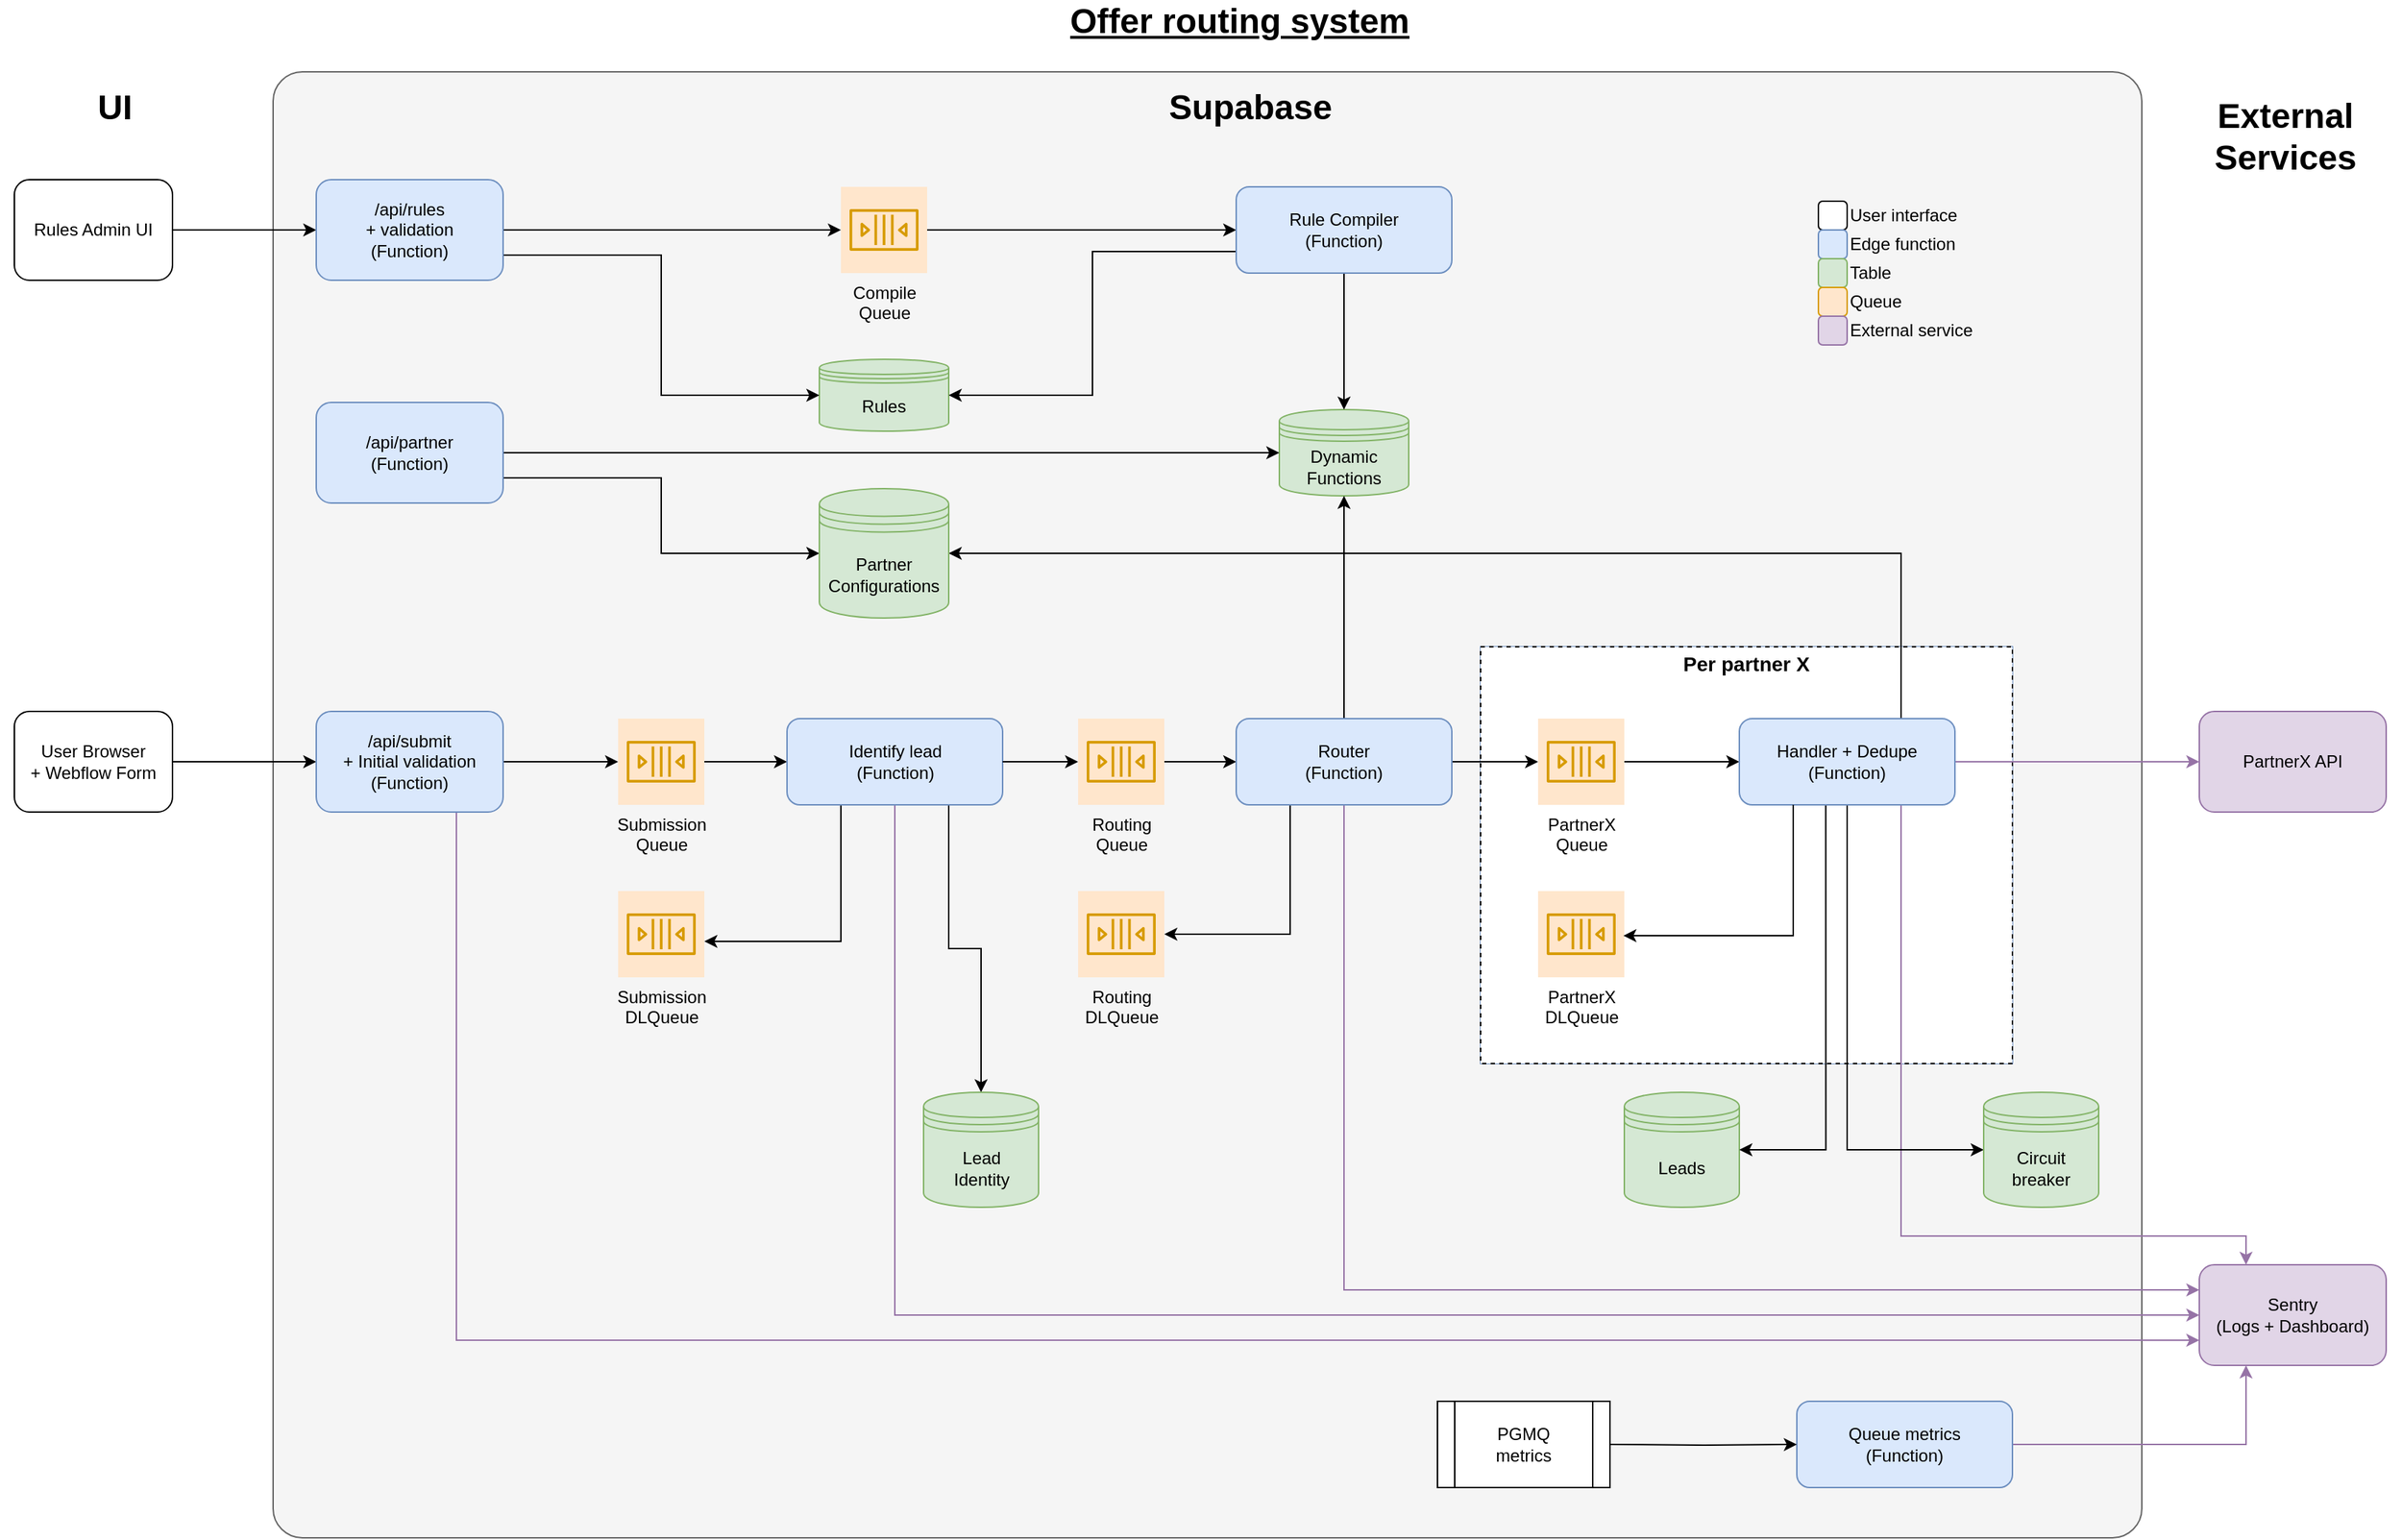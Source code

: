 <mxfile version="28.2.5">
  <diagram name="Page-1" id="9eDeHBoRNc1jH9MRTDb2">
    <mxGraphModel dx="1783" dy="1054" grid="1" gridSize="10" guides="1" tooltips="1" connect="1" arrows="1" fold="1" page="1" pageScale="1" pageWidth="850" pageHeight="1100" math="0" shadow="0">
      <root>
        <mxCell id="0" />
        <mxCell id="1" parent="0" />
        <mxCell id="FHG9pHrHQT706ERKXKWO-1" value="" style="rounded=1;whiteSpace=wrap;html=1;arcSize=2;fillColor=#f5f5f5;fontColor=#333333;strokeColor=#666666;movable=0;resizable=0;rotatable=0;deletable=0;editable=0;locked=1;connectable=0;" parent="1" vertex="1">
          <mxGeometry x="200" y="60" width="1300" height="1020" as="geometry" />
        </mxCell>
        <mxCell id="FHG9pHrHQT706ERKXKWO-2" value="" style="group;fillColor=#dae8fc;strokeColor=#6c8ebf;" parent="1" vertex="1" connectable="0">
          <mxGeometry x="1040" y="460" width="370" height="290" as="geometry" />
        </mxCell>
        <mxCell id="FHG9pHrHQT706ERKXKWO-3" value="" style="rounded=0;whiteSpace=wrap;html=1;dashed=1;" parent="FHG9pHrHQT706ERKXKWO-2" vertex="1">
          <mxGeometry width="370" height="290" as="geometry" />
        </mxCell>
        <mxCell id="FHG9pHrHQT706ERKXKWO-4" value="Per partner X" style="text;html=1;align=center;verticalAlign=middle;whiteSpace=wrap;rounded=0;fontStyle=1;fontSize=14;" parent="FHG9pHrHQT706ERKXKWO-2" vertex="1">
          <mxGeometry width="370" height="24.857" as="geometry" />
        </mxCell>
        <mxCell id="FHG9pHrHQT706ERKXKWO-5" style="edgeStyle=orthogonalEdgeStyle;rounded=0;orthogonalLoop=1;jettySize=auto;html=1;exitX=1;exitY=0.5;exitDx=0;exitDy=0;entryX=0;entryY=0.5;entryDx=0;entryDy=0;" parent="1" source="FHG9pHrHQT706ERKXKWO-6" target="FHG9pHrHQT706ERKXKWO-10" edge="1">
          <mxGeometry relative="1" as="geometry" />
        </mxCell>
        <mxCell id="FHG9pHrHQT706ERKXKWO-6" value="User Browser&#xa;+ Webflow Form" style="rounded=1;whiteSpace=wrap;html=1;fontSize=12;" parent="1" vertex="1">
          <mxGeometry x="20" y="505" width="110" height="70" as="geometry" />
        </mxCell>
        <mxCell id="FHG9pHrHQT706ERKXKWO-7" style="rounded=0;orthogonalLoop=1;jettySize=auto;html=1;exitX=1;exitY=0.5;exitDx=0;exitDy=0;" parent="1" source="FHG9pHrHQT706ERKXKWO-10" target="FHG9pHrHQT706ERKXKWO-20" edge="1">
          <mxGeometry relative="1" as="geometry">
            <mxPoint x="440" y="540" as="targetPoint" />
          </mxGeometry>
        </mxCell>
        <mxCell id="FHG9pHrHQT706ERKXKWO-8" style="edgeStyle=orthogonalEdgeStyle;rounded=0;orthogonalLoop=1;jettySize=auto;html=1;exitX=0.75;exitY=1;exitDx=0;exitDy=0;entryX=0;entryY=0.75;entryDx=0;entryDy=0;fillColor=#e1d5e7;strokeColor=#9673a6;" parent="1" source="FHG9pHrHQT706ERKXKWO-10" target="FHG9pHrHQT706ERKXKWO-14" edge="1">
          <mxGeometry relative="1" as="geometry" />
        </mxCell>
        <mxCell id="FHG9pHrHQT706ERKXKWO-10" value="/api/submit&lt;div&gt;+ Initial validation&lt;br&gt;&lt;div&gt;(Function)&lt;/div&gt;&lt;/div&gt;" style="rounded=1;whiteSpace=wrap;html=1;fontSize=12;fillColor=#dae8fc;strokeColor=#6c8ebf;" parent="1" vertex="1">
          <mxGeometry x="230" y="505" width="130" height="70" as="geometry" />
        </mxCell>
        <mxCell id="FHG9pHrHQT706ERKXKWO-11" value="Leads" style="shape=datastore;whiteSpace=wrap;html=1;fontSize=12;fillColor=#d5e8d4;strokeColor=#82b366;" parent="1" vertex="1">
          <mxGeometry x="1140" y="770" width="80" height="80" as="geometry" />
        </mxCell>
        <mxCell id="FHG9pHrHQT706ERKXKWO-12" style="rounded=0;orthogonalLoop=1;jettySize=auto;html=1;entryX=0;entryY=0.5;entryDx=0;entryDy=0;" parent="1" source="FHG9pHrHQT706ERKXKWO-20" target="FHG9pHrHQT706ERKXKWO-19" edge="1">
          <mxGeometry relative="1" as="geometry">
            <mxPoint x="590" y="540" as="sourcePoint" />
          </mxGeometry>
        </mxCell>
        <mxCell id="FHG9pHrHQT706ERKXKWO-13" value="PartnerX API" style="rounded=1;whiteSpace=wrap;html=1;fontSize=12;fillColor=#e1d5e7;strokeColor=#9673a6;" parent="1" vertex="1">
          <mxGeometry x="1540" y="505" width="130" height="70" as="geometry" />
        </mxCell>
        <mxCell id="FHG9pHrHQT706ERKXKWO-14" value="Sentry&lt;div&gt;(Logs + Dashboard)&lt;/div&gt;" style="rounded=1;whiteSpace=wrap;html=1;fillColor=#e1d5e7;strokeColor=#9673a6;fontSize=12" parent="1" vertex="1">
          <mxGeometry x="1540" y="890" width="130" height="70" as="geometry" />
        </mxCell>
        <mxCell id="FHG9pHrHQT706ERKXKWO-15" style="edgeStyle=orthogonalEdgeStyle;rounded=0;orthogonalLoop=1;jettySize=auto;html=1;exitX=0.25;exitY=1;exitDx=0;exitDy=0;" parent="1" source="FHG9pHrHQT706ERKXKWO-19" target="FHG9pHrHQT706ERKXKWO-21" edge="1">
          <mxGeometry relative="1" as="geometry">
            <Array as="points">
              <mxPoint x="595" y="665" />
            </Array>
          </mxGeometry>
        </mxCell>
        <mxCell id="FHG9pHrHQT706ERKXKWO-16" style="edgeStyle=orthogonalEdgeStyle;rounded=0;orthogonalLoop=1;jettySize=auto;html=1;exitX=1;exitY=0.5;exitDx=0;exitDy=0;" parent="1" source="FHG9pHrHQT706ERKXKWO-53" target="FHG9pHrHQT706ERKXKWO-35" edge="1">
          <mxGeometry relative="1" as="geometry" />
        </mxCell>
        <mxCell id="FHG9pHrHQT706ERKXKWO-17" style="edgeStyle=orthogonalEdgeStyle;rounded=0;orthogonalLoop=1;jettySize=auto;html=1;exitX=0.5;exitY=1;exitDx=0;exitDy=0;entryX=0;entryY=0.5;entryDx=0;entryDy=0;fillColor=#e1d5e7;strokeColor=#9673a6;" parent="1" source="FHG9pHrHQT706ERKXKWO-19" target="FHG9pHrHQT706ERKXKWO-14" edge="1">
          <mxGeometry relative="1" as="geometry" />
        </mxCell>
        <mxCell id="FHG9pHrHQT706ERKXKWO-18" style="edgeStyle=orthogonalEdgeStyle;rounded=0;orthogonalLoop=1;jettySize=auto;html=1;exitX=0.75;exitY=1;exitDx=0;exitDy=0;entryX=0.5;entryY=0;entryDx=0;entryDy=0;" parent="1" source="FHG9pHrHQT706ERKXKWO-19" target="FHG9pHrHQT706ERKXKWO-48" edge="1">
          <mxGeometry relative="1" as="geometry" />
        </mxCell>
        <mxCell id="FHG9pHrHQT706ERKXKWO-19" value="Identify lead&lt;div&gt;(Function)&lt;/div&gt;" style="rounded=1;whiteSpace=wrap;html=1;fillColor=#dae8fc;strokeColor=#6c8ebf;" parent="1" vertex="1">
          <mxGeometry x="557.5" y="510" width="150" height="60" as="geometry" />
        </mxCell>
        <mxCell id="FHG9pHrHQT706ERKXKWO-20" value="Submission&lt;div&gt;Queue&lt;/div&gt;" style="sketch=0;outlineConnect=0;strokeColor=#d79b00;fillColor=#ffe6cc;dashed=0;verticalLabelPosition=bottom;verticalAlign=top;align=center;html=1;fontSize=12;fontStyle=0;aspect=fixed;shape=mxgraph.aws4.resourceIcon;resIcon=mxgraph.aws4.queue;" parent="1" vertex="1">
          <mxGeometry x="440" y="510" width="60" height="60" as="geometry" />
        </mxCell>
        <mxCell id="FHG9pHrHQT706ERKXKWO-21" value="Submission&lt;div&gt;DLQueue&lt;/div&gt;" style="sketch=0;outlineConnect=0;strokeColor=#d79b00;fillColor=#ffe6cc;dashed=0;verticalLabelPosition=bottom;verticalAlign=top;align=center;html=1;fontSize=12;fontStyle=0;aspect=fixed;shape=mxgraph.aws4.resourceIcon;resIcon=mxgraph.aws4.queue;" parent="1" vertex="1">
          <mxGeometry x="440" y="630" width="60" height="60" as="geometry" />
        </mxCell>
        <mxCell id="FHG9pHrHQT706ERKXKWO-22" value="Rules" style="shape=datastore;whiteSpace=wrap;html=1;fontSize=12;fillColor=#d5e8d4;strokeColor=#82b366;" parent="1" vertex="1">
          <mxGeometry x="580" y="260" width="90" height="50" as="geometry" />
        </mxCell>
        <mxCell id="FHG9pHrHQT706ERKXKWO-23" style="edgeStyle=orthogonalEdgeStyle;rounded=0;orthogonalLoop=1;jettySize=auto;html=1;exitX=1;exitY=0.5;exitDx=0;exitDy=0;entryX=0;entryY=0.5;entryDx=0;entryDy=0;" parent="1" source="FHG9pHrHQT706ERKXKWO-24" target="FHG9pHrHQT706ERKXKWO-27" edge="1">
          <mxGeometry relative="1" as="geometry" />
        </mxCell>
        <mxCell id="FHG9pHrHQT706ERKXKWO-24" value="Rules Admin UI" style="rounded=1;whiteSpace=wrap;html=1;fontSize=12;" parent="1" vertex="1">
          <mxGeometry x="20" y="135" width="110" height="70" as="geometry" />
        </mxCell>
        <mxCell id="FHG9pHrHQT706ERKXKWO-25" style="edgeStyle=orthogonalEdgeStyle;rounded=0;orthogonalLoop=1;jettySize=auto;html=1;exitX=1;exitY=0.75;exitDx=0;exitDy=0;entryX=0;entryY=0.5;entryDx=0;entryDy=0;" parent="1" source="FHG9pHrHQT706ERKXKWO-27" target="FHG9pHrHQT706ERKXKWO-22" edge="1">
          <mxGeometry relative="1" as="geometry" />
        </mxCell>
        <mxCell id="FHG9pHrHQT706ERKXKWO-26" style="edgeStyle=orthogonalEdgeStyle;rounded=0;orthogonalLoop=1;jettySize=auto;html=1;exitX=1;exitY=0.5;exitDx=0;exitDy=0;" parent="1" source="FHG9pHrHQT706ERKXKWO-27" target="FHG9pHrHQT706ERKXKWO-29" edge="1">
          <mxGeometry relative="1" as="geometry" />
        </mxCell>
        <mxCell id="-AXDvyKxRIpU5BXK8RGJ-7" style="edgeStyle=orthogonalEdgeStyle;rounded=0;orthogonalLoop=1;jettySize=auto;html=1;exitX=1;exitY=0.75;exitDx=0;exitDy=0;entryX=0;entryY=0.5;entryDx=0;entryDy=0;" edge="1" parent="1" source="-AXDvyKxRIpU5BXK8RGJ-13" target="-AXDvyKxRIpU5BXK8RGJ-1">
          <mxGeometry relative="1" as="geometry">
            <mxPoint x="360" y="215.02" as="sourcePoint" />
            <mxPoint x="580.0" y="407.52" as="targetPoint" />
          </mxGeometry>
        </mxCell>
        <mxCell id="FHG9pHrHQT706ERKXKWO-27" value="/api/rules&lt;div&gt;+ validation&lt;br&gt;&lt;div&gt;(Function)&lt;/div&gt;&lt;/div&gt;" style="rounded=1;whiteSpace=wrap;html=1;fontSize=12;fillColor=#dae8fc;strokeColor=#6c8ebf;" parent="1" vertex="1">
          <mxGeometry x="230" y="135" width="130" height="70" as="geometry" />
        </mxCell>
        <mxCell id="FHG9pHrHQT706ERKXKWO-28" style="edgeStyle=orthogonalEdgeStyle;rounded=0;orthogonalLoop=1;jettySize=auto;html=1;entryX=0;entryY=0.5;entryDx=0;entryDy=0;" parent="1" source="FHG9pHrHQT706ERKXKWO-29" target="FHG9pHrHQT706ERKXKWO-33" edge="1">
          <mxGeometry relative="1" as="geometry" />
        </mxCell>
        <mxCell id="FHG9pHrHQT706ERKXKWO-29" value="Compile&lt;div&gt;Queue&lt;/div&gt;" style="sketch=0;outlineConnect=0;strokeColor=#d79b00;fillColor=#ffe6cc;dashed=0;verticalLabelPosition=bottom;verticalAlign=top;align=center;html=1;fontSize=12;fontStyle=0;aspect=fixed;shape=mxgraph.aws4.resourceIcon;resIcon=mxgraph.aws4.queue;" parent="1" vertex="1">
          <mxGeometry x="595" y="140" width="60" height="60" as="geometry" />
        </mxCell>
        <mxCell id="FHG9pHrHQT706ERKXKWO-30" value="Dynamic&lt;div&gt;Functions&lt;/div&gt;" style="shape=datastore;whiteSpace=wrap;html=1;fontSize=12;fillColor=#d5e8d4;strokeColor=#82b366;" parent="1" vertex="1">
          <mxGeometry x="900" y="295" width="90" height="60" as="geometry" />
        </mxCell>
        <mxCell id="FHG9pHrHQT706ERKXKWO-31" style="edgeStyle=orthogonalEdgeStyle;rounded=0;orthogonalLoop=1;jettySize=auto;html=1;exitX=0;exitY=0.75;exitDx=0;exitDy=0;entryX=1;entryY=0.5;entryDx=0;entryDy=0;" parent="1" source="FHG9pHrHQT706ERKXKWO-33" target="FHG9pHrHQT706ERKXKWO-22" edge="1">
          <mxGeometry relative="1" as="geometry" />
        </mxCell>
        <mxCell id="FHG9pHrHQT706ERKXKWO-32" style="edgeStyle=orthogonalEdgeStyle;rounded=0;orthogonalLoop=1;jettySize=auto;html=1;exitX=0.5;exitY=1;exitDx=0;exitDy=0;entryX=0.5;entryY=0;entryDx=0;entryDy=0;" parent="1" source="FHG9pHrHQT706ERKXKWO-33" target="FHG9pHrHQT706ERKXKWO-30" edge="1">
          <mxGeometry relative="1" as="geometry" />
        </mxCell>
        <mxCell id="FHG9pHrHQT706ERKXKWO-33" value="Rule Compiler&lt;div&gt;(Function)&lt;/div&gt;" style="rounded=1;whiteSpace=wrap;html=1;fillColor=#dae8fc;strokeColor=#6c8ebf;" parent="1" vertex="1">
          <mxGeometry x="870" y="140" width="150" height="60" as="geometry" />
        </mxCell>
        <mxCell id="FHG9pHrHQT706ERKXKWO-34" style="edgeStyle=orthogonalEdgeStyle;rounded=0;orthogonalLoop=1;jettySize=auto;html=1;entryX=0;entryY=0.5;entryDx=0;entryDy=0;" parent="1" source="FHG9pHrHQT706ERKXKWO-35" target="FHG9pHrHQT706ERKXKWO-41" edge="1">
          <mxGeometry relative="1" as="geometry" />
        </mxCell>
        <mxCell id="FHG9pHrHQT706ERKXKWO-35" value="PartnerX&lt;br&gt;&lt;div&gt;Queue&lt;/div&gt;" style="sketch=0;outlineConnect=0;strokeColor=#d79b00;fillColor=#ffe6cc;dashed=0;verticalLabelPosition=bottom;verticalAlign=top;align=center;html=1;fontSize=12;fontStyle=0;aspect=fixed;shape=mxgraph.aws4.resourceIcon;resIcon=mxgraph.aws4.queue;" parent="1" vertex="1">
          <mxGeometry x="1080" y="510" width="60" height="60" as="geometry" />
        </mxCell>
        <mxCell id="FHG9pHrHQT706ERKXKWO-36" value="PartnerX&lt;div&gt;DLQueue&lt;/div&gt;" style="sketch=0;outlineConnect=0;strokeColor=#d79b00;fillColor=#ffe6cc;dashed=0;verticalLabelPosition=bottom;verticalAlign=top;align=center;html=1;fontSize=12;fontStyle=0;aspect=fixed;shape=mxgraph.aws4.resourceIcon;resIcon=mxgraph.aws4.queue;" parent="1" vertex="1">
          <mxGeometry x="1080" y="630" width="60" height="60" as="geometry" />
        </mxCell>
        <mxCell id="FHG9pHrHQT706ERKXKWO-37" style="edgeStyle=orthogonalEdgeStyle;rounded=0;orthogonalLoop=1;jettySize=auto;html=1;exitX=1;exitY=0.5;exitDx=0;exitDy=0;entryX=0;entryY=0.5;entryDx=0;entryDy=0;fillColor=#e1d5e7;strokeColor=#9673a6;" parent="1" source="FHG9pHrHQT706ERKXKWO-41" target="FHG9pHrHQT706ERKXKWO-13" edge="1">
          <mxGeometry relative="1" as="geometry" />
        </mxCell>
        <mxCell id="FHG9pHrHQT706ERKXKWO-38" style="edgeStyle=orthogonalEdgeStyle;rounded=0;orthogonalLoop=1;jettySize=auto;html=1;exitX=0.75;exitY=1;exitDx=0;exitDy=0;entryX=0.25;entryY=0;entryDx=0;entryDy=0;fillColor=#e1d5e7;strokeColor=#9673a6;" parent="1" source="FHG9pHrHQT706ERKXKWO-41" target="FHG9pHrHQT706ERKXKWO-14" edge="1">
          <mxGeometry relative="1" as="geometry">
            <Array as="points">
              <mxPoint x="1333" y="870" />
              <mxPoint x="1573" y="870" />
            </Array>
          </mxGeometry>
        </mxCell>
        <mxCell id="FHG9pHrHQT706ERKXKWO-39" style="edgeStyle=orthogonalEdgeStyle;rounded=0;orthogonalLoop=1;jettySize=auto;html=1;exitX=0.5;exitY=1;exitDx=0;exitDy=0;entryX=0;entryY=0.5;entryDx=0;entryDy=0;" parent="1" source="FHG9pHrHQT706ERKXKWO-41" target="FHG9pHrHQT706ERKXKWO-56" edge="1">
          <mxGeometry relative="1" as="geometry" />
        </mxCell>
        <mxCell id="FHG9pHrHQT706ERKXKWO-40" style="edgeStyle=orthogonalEdgeStyle;rounded=0;orthogonalLoop=1;jettySize=auto;html=1;exitX=0.401;exitY=1.005;exitDx=0;exitDy=0;entryX=1;entryY=0.5;entryDx=0;entryDy=0;exitPerimeter=0;" parent="1" source="FHG9pHrHQT706ERKXKWO-41" target="FHG9pHrHQT706ERKXKWO-11" edge="1">
          <mxGeometry relative="1" as="geometry" />
        </mxCell>
        <mxCell id="-AXDvyKxRIpU5BXK8RGJ-6" style="edgeStyle=orthogonalEdgeStyle;rounded=0;orthogonalLoop=1;jettySize=auto;html=1;exitX=0.75;exitY=0;exitDx=0;exitDy=0;entryX=1;entryY=0.5;entryDx=0;entryDy=0;" edge="1" parent="1" source="FHG9pHrHQT706ERKXKWO-41" target="-AXDvyKxRIpU5BXK8RGJ-1">
          <mxGeometry relative="1" as="geometry" />
        </mxCell>
        <mxCell id="FHG9pHrHQT706ERKXKWO-41" value="Handler + Dedupe&lt;br&gt;&lt;div&gt;(Function)&lt;/div&gt;" style="rounded=1;whiteSpace=wrap;html=1;fillColor=#dae8fc;strokeColor=#6c8ebf;" parent="1" vertex="1">
          <mxGeometry x="1220" y="510" width="150" height="60" as="geometry" />
        </mxCell>
        <mxCell id="FHG9pHrHQT706ERKXKWO-42" style="edgeStyle=orthogonalEdgeStyle;rounded=0;orthogonalLoop=1;jettySize=auto;html=1;exitX=0.25;exitY=1;exitDx=0;exitDy=0;entryX=0.989;entryY=0.517;entryDx=0;entryDy=0;entryPerimeter=0;" parent="1" source="FHG9pHrHQT706ERKXKWO-41" target="FHG9pHrHQT706ERKXKWO-36" edge="1">
          <mxGeometry relative="1" as="geometry" />
        </mxCell>
        <mxCell id="FHG9pHrHQT706ERKXKWO-43" value="Offer routing system" style="text;html=1;align=center;verticalAlign=middle;whiteSpace=wrap;rounded=0;fontSize=24;fontStyle=5" parent="1" vertex="1">
          <mxGeometry x="560" y="10" width="625" height="30" as="geometry" />
        </mxCell>
        <mxCell id="FHG9pHrHQT706ERKXKWO-44" style="edgeStyle=orthogonalEdgeStyle;rounded=0;orthogonalLoop=1;jettySize=auto;html=1;exitX=1;exitY=0.5;exitDx=0;exitDy=0;entryX=0.25;entryY=1;entryDx=0;entryDy=0;fillColor=#e1d5e7;strokeColor=#9673a6;" parent="1" source="FHG9pHrHQT706ERKXKWO-45" target="FHG9pHrHQT706ERKXKWO-14" edge="1">
          <mxGeometry relative="1" as="geometry" />
        </mxCell>
        <mxCell id="FHG9pHrHQT706ERKXKWO-45" value="Queue metrics&lt;br&gt;&lt;div&gt;(Function)&lt;/div&gt;" style="rounded=1;whiteSpace=wrap;html=1;fillColor=#dae8fc;strokeColor=#6c8ebf;" parent="1" vertex="1">
          <mxGeometry x="1260" y="985" width="150" height="60" as="geometry" />
        </mxCell>
        <mxCell id="FHG9pHrHQT706ERKXKWO-46" value="" style="edgeStyle=orthogonalEdgeStyle;rounded=0;orthogonalLoop=1;jettySize=auto;html=1;" parent="1" target="FHG9pHrHQT706ERKXKWO-45" edge="1">
          <mxGeometry relative="1" as="geometry">
            <mxPoint x="1130" y="1015" as="sourcePoint" />
          </mxGeometry>
        </mxCell>
        <mxCell id="FHG9pHrHQT706ERKXKWO-48" value="Lead&lt;div&gt;Identity&lt;/div&gt;" style="shape=datastore;whiteSpace=wrap;html=1;fontSize=12;fillColor=#d5e8d4;strokeColor=#82b366;" parent="1" vertex="1">
          <mxGeometry x="652.5" y="770" width="80" height="80" as="geometry" />
        </mxCell>
        <mxCell id="FHG9pHrHQT706ERKXKWO-49" value="" style="edgeStyle=orthogonalEdgeStyle;rounded=0;orthogonalLoop=1;jettySize=auto;html=1;exitX=1;exitY=0.5;exitDx=0;exitDy=0;" parent="1" source="FHG9pHrHQT706ERKXKWO-55" target="FHG9pHrHQT706ERKXKWO-53" edge="1">
          <mxGeometry relative="1" as="geometry">
            <mxPoint x="690" y="505" as="sourcePoint" />
            <mxPoint x="1240" y="540" as="targetPoint" />
          </mxGeometry>
        </mxCell>
        <mxCell id="FHG9pHrHQT706ERKXKWO-50" style="edgeStyle=orthogonalEdgeStyle;rounded=0;orthogonalLoop=1;jettySize=auto;html=1;exitX=0.5;exitY=0;exitDx=0;exitDy=0;entryX=0.5;entryY=1;entryDx=0;entryDy=0;" parent="1" source="FHG9pHrHQT706ERKXKWO-53" target="FHG9pHrHQT706ERKXKWO-30" edge="1">
          <mxGeometry relative="1" as="geometry" />
        </mxCell>
        <mxCell id="FHG9pHrHQT706ERKXKWO-51" style="edgeStyle=orthogonalEdgeStyle;rounded=0;orthogonalLoop=1;jettySize=auto;html=1;exitX=0.5;exitY=1;exitDx=0;exitDy=0;entryX=0;entryY=0.25;entryDx=0;entryDy=0;fillColor=#e1d5e7;strokeColor=#9673a6;" parent="1" source="FHG9pHrHQT706ERKXKWO-53" target="FHG9pHrHQT706ERKXKWO-14" edge="1">
          <mxGeometry relative="1" as="geometry" />
        </mxCell>
        <mxCell id="FHG9pHrHQT706ERKXKWO-52" style="edgeStyle=orthogonalEdgeStyle;rounded=0;orthogonalLoop=1;jettySize=auto;html=1;exitX=0.25;exitY=1;exitDx=0;exitDy=0;" parent="1" source="FHG9pHrHQT706ERKXKWO-53" target="FHG9pHrHQT706ERKXKWO-61" edge="1">
          <mxGeometry relative="1" as="geometry">
            <Array as="points">
              <mxPoint x="908" y="660" />
            </Array>
          </mxGeometry>
        </mxCell>
        <mxCell id="FHG9pHrHQT706ERKXKWO-53" value="Router&lt;div&gt;(Function)&lt;/div&gt;" style="rounded=1;whiteSpace=wrap;html=1;fillColor=#dae8fc;strokeColor=#6c8ebf;" parent="1" vertex="1">
          <mxGeometry x="870" y="510" width="150" height="60" as="geometry" />
        </mxCell>
        <mxCell id="FHG9pHrHQT706ERKXKWO-54" value="" style="edgeStyle=orthogonalEdgeStyle;rounded=0;orthogonalLoop=1;jettySize=auto;html=1;exitX=1;exitY=0.5;exitDx=0;exitDy=0;" parent="1" source="FHG9pHrHQT706ERKXKWO-19" target="FHG9pHrHQT706ERKXKWO-55" edge="1">
          <mxGeometry relative="1" as="geometry">
            <mxPoint x="708" y="540" as="sourcePoint" />
            <mxPoint x="910" y="575" as="targetPoint" />
          </mxGeometry>
        </mxCell>
        <mxCell id="FHG9pHrHQT706ERKXKWO-55" value="Routing&lt;div&gt;Queue&lt;/div&gt;" style="sketch=0;outlineConnect=0;strokeColor=#d79b00;fillColor=#ffe6cc;dashed=0;verticalLabelPosition=bottom;verticalAlign=top;align=center;html=1;fontSize=12;fontStyle=0;aspect=fixed;shape=mxgraph.aws4.resourceIcon;resIcon=mxgraph.aws4.queue;" parent="1" vertex="1">
          <mxGeometry x="760" y="510" width="60" height="60" as="geometry" />
        </mxCell>
        <mxCell id="FHG9pHrHQT706ERKXKWO-56" value="Circuit breaker" style="shape=datastore;whiteSpace=wrap;html=1;fontSize=12;fillColor=#d5e8d4;strokeColor=#82b366;" parent="1" vertex="1">
          <mxGeometry x="1390" y="770" width="80" height="80" as="geometry" />
        </mxCell>
        <mxCell id="FHG9pHrHQT706ERKXKWO-57" style="edgeStyle=orthogonalEdgeStyle;rounded=0;orthogonalLoop=1;jettySize=auto;html=1;exitX=0.5;exitY=1;exitDx=0;exitDy=0;" parent="1" source="FHG9pHrHQT706ERKXKWO-43" target="FHG9pHrHQT706ERKXKWO-43" edge="1">
          <mxGeometry relative="1" as="geometry" />
        </mxCell>
        <mxCell id="FHG9pHrHQT706ERKXKWO-58" value="Supabase" style="text;html=1;align=center;verticalAlign=middle;whiteSpace=wrap;rounded=0;fontSize=24;fontStyle=1" parent="1" vertex="1">
          <mxGeometry x="720" y="70" width="320" height="30" as="geometry" />
        </mxCell>
        <mxCell id="FHG9pHrHQT706ERKXKWO-59" value="UI" style="text;html=1;align=center;verticalAlign=middle;whiteSpace=wrap;rounded=0;fontSize=24;fontStyle=1" parent="1" vertex="1">
          <mxGeometry x="10" y="70" width="160" height="30" as="geometry" />
        </mxCell>
        <mxCell id="FHG9pHrHQT706ERKXKWO-60" value="External&lt;div&gt;Services&lt;/div&gt;" style="text;html=1;align=center;verticalAlign=middle;whiteSpace=wrap;rounded=0;fontSize=24;fontStyle=1" parent="1" vertex="1">
          <mxGeometry x="1520" y="80" width="160" height="50" as="geometry" />
        </mxCell>
        <mxCell id="FHG9pHrHQT706ERKXKWO-61" value="Routing&lt;div&gt;DLQueue&lt;/div&gt;" style="sketch=0;outlineConnect=0;strokeColor=#d79b00;fillColor=#ffe6cc;dashed=0;verticalLabelPosition=bottom;verticalAlign=top;align=center;html=1;fontSize=12;fontStyle=0;aspect=fixed;shape=mxgraph.aws4.resourceIcon;resIcon=mxgraph.aws4.queue;" parent="1" vertex="1">
          <mxGeometry x="760" y="630" width="60" height="60" as="geometry" />
        </mxCell>
        <mxCell id="-AXDvyKxRIpU5BXK8RGJ-1" value="Partner&lt;div&gt;Configurations&lt;/div&gt;" style="shape=datastore;whiteSpace=wrap;html=1;fontSize=12;fillColor=#d5e8d4;strokeColor=#82b366;" vertex="1" parent="1">
          <mxGeometry x="580" y="350" width="90" height="90" as="geometry" />
        </mxCell>
        <mxCell id="-AXDvyKxRIpU5BXK8RGJ-9" value="PGMQ&lt;div&gt;metrics&lt;/div&gt;" style="shape=process;whiteSpace=wrap;html=1;backgroundOutline=1;" vertex="1" parent="1">
          <mxGeometry x="1010" y="985" width="120" height="60" as="geometry" />
        </mxCell>
        <mxCell id="-AXDvyKxRIpU5BXK8RGJ-14" style="edgeStyle=orthogonalEdgeStyle;rounded=0;orthogonalLoop=1;jettySize=auto;html=1;exitX=1;exitY=0.5;exitDx=0;exitDy=0;entryX=0;entryY=0.5;entryDx=0;entryDy=0;" edge="1" parent="1" source="-AXDvyKxRIpU5BXK8RGJ-13" target="FHG9pHrHQT706ERKXKWO-30">
          <mxGeometry relative="1" as="geometry" />
        </mxCell>
        <mxCell id="-AXDvyKxRIpU5BXK8RGJ-13" value="/api/partner&lt;div&gt;&lt;div&gt;(Function)&lt;/div&gt;&lt;/div&gt;" style="rounded=1;whiteSpace=wrap;html=1;fontSize=12;fillColor=#dae8fc;strokeColor=#6c8ebf;" vertex="1" parent="1">
          <mxGeometry x="230" y="290" width="130" height="70" as="geometry" />
        </mxCell>
        <mxCell id="-AXDvyKxRIpU5BXK8RGJ-15" value="" style="group" vertex="1" connectable="0" parent="1">
          <mxGeometry x="1275" y="150" width="155" height="100" as="geometry" />
        </mxCell>
        <mxCell id="FHG9pHrHQT706ERKXKWO-63" value="" style="group" parent="-AXDvyKxRIpU5BXK8RGJ-15" vertex="1" connectable="0">
          <mxGeometry width="155" height="20" as="geometry" />
        </mxCell>
        <mxCell id="FHG9pHrHQT706ERKXKWO-64" value="" style="rounded=1;whiteSpace=wrap;html=1;" parent="FHG9pHrHQT706ERKXKWO-63" vertex="1">
          <mxGeometry width="20" height="20" as="geometry" />
        </mxCell>
        <mxCell id="FHG9pHrHQT706ERKXKWO-65" value="User interface" style="text;html=1;align=left;verticalAlign=middle;whiteSpace=wrap;rounded=0;" parent="FHG9pHrHQT706ERKXKWO-63" vertex="1">
          <mxGeometry x="20" width="135" height="20" as="geometry" />
        </mxCell>
        <mxCell id="FHG9pHrHQT706ERKXKWO-66" value="" style="group" parent="-AXDvyKxRIpU5BXK8RGJ-15" vertex="1" connectable="0">
          <mxGeometry y="20" width="155" height="20" as="geometry" />
        </mxCell>
        <mxCell id="FHG9pHrHQT706ERKXKWO-67" value="" style="rounded=1;whiteSpace=wrap;html=1;fillColor=#dae8fc;strokeColor=#6c8ebf;" parent="FHG9pHrHQT706ERKXKWO-66" vertex="1">
          <mxGeometry width="20" height="20" as="geometry" />
        </mxCell>
        <mxCell id="FHG9pHrHQT706ERKXKWO-68" value="Edge function" style="text;html=1;align=left;verticalAlign=middle;whiteSpace=wrap;rounded=0;" parent="FHG9pHrHQT706ERKXKWO-66" vertex="1">
          <mxGeometry x="20" width="135" height="20" as="geometry" />
        </mxCell>
        <mxCell id="FHG9pHrHQT706ERKXKWO-69" value="" style="group" parent="-AXDvyKxRIpU5BXK8RGJ-15" vertex="1" connectable="0">
          <mxGeometry y="40" width="155" height="20" as="geometry" />
        </mxCell>
        <mxCell id="FHG9pHrHQT706ERKXKWO-70" value="" style="rounded=1;whiteSpace=wrap;html=1;fillColor=#d5e8d4;strokeColor=#82b366;" parent="FHG9pHrHQT706ERKXKWO-69" vertex="1">
          <mxGeometry width="20" height="20" as="geometry" />
        </mxCell>
        <mxCell id="FHG9pHrHQT706ERKXKWO-71" value="Table" style="text;html=1;align=left;verticalAlign=middle;whiteSpace=wrap;rounded=0;" parent="FHG9pHrHQT706ERKXKWO-69" vertex="1">
          <mxGeometry x="20" width="135" height="20" as="geometry" />
        </mxCell>
        <mxCell id="FHG9pHrHQT706ERKXKWO-72" value="" style="group" parent="-AXDvyKxRIpU5BXK8RGJ-15" vertex="1" connectable="0">
          <mxGeometry y="60" width="155" height="20" as="geometry" />
        </mxCell>
        <mxCell id="FHG9pHrHQT706ERKXKWO-73" value="" style="rounded=1;whiteSpace=wrap;html=1;fillColor=#ffe6cc;strokeColor=#d79b00;" parent="FHG9pHrHQT706ERKXKWO-72" vertex="1">
          <mxGeometry width="20" height="20" as="geometry" />
        </mxCell>
        <mxCell id="FHG9pHrHQT706ERKXKWO-74" value="Queue" style="text;html=1;align=left;verticalAlign=middle;whiteSpace=wrap;rounded=0;" parent="FHG9pHrHQT706ERKXKWO-72" vertex="1">
          <mxGeometry x="20" width="135" height="20" as="geometry" />
        </mxCell>
        <mxCell id="FHG9pHrHQT706ERKXKWO-75" value="" style="group" parent="-AXDvyKxRIpU5BXK8RGJ-15" vertex="1" connectable="0">
          <mxGeometry y="80" width="155" height="20" as="geometry" />
        </mxCell>
        <mxCell id="FHG9pHrHQT706ERKXKWO-76" value="" style="rounded=1;whiteSpace=wrap;html=1;fillColor=#e1d5e7;strokeColor=#9673a6;" parent="FHG9pHrHQT706ERKXKWO-75" vertex="1">
          <mxGeometry width="20" height="20" as="geometry" />
        </mxCell>
        <mxCell id="FHG9pHrHQT706ERKXKWO-77" value="External service" style="text;html=1;align=left;verticalAlign=middle;whiteSpace=wrap;rounded=0;" parent="FHG9pHrHQT706ERKXKWO-75" vertex="1">
          <mxGeometry x="20" width="135" height="20" as="geometry" />
        </mxCell>
      </root>
    </mxGraphModel>
  </diagram>
</mxfile>

